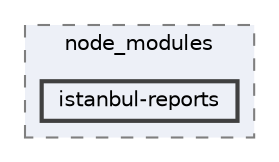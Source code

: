 digraph "pkiclassroomrescheduler/src/main/frontend/node_modules/istanbul-reports"
{
 // LATEX_PDF_SIZE
  bgcolor="transparent";
  edge [fontname=Helvetica,fontsize=10,labelfontname=Helvetica,labelfontsize=10];
  node [fontname=Helvetica,fontsize=10,shape=box,height=0.2,width=0.4];
  compound=true
  subgraph clusterdir_72953eda66ccb3a2722c28e1c3e6c23b {
    graph [ bgcolor="#edf0f7", pencolor="grey50", label="node_modules", fontname=Helvetica,fontsize=10 style="filled,dashed", URL="dir_72953eda66ccb3a2722c28e1c3e6c23b.html",tooltip=""]
  dir_5695f5f4544fe55fa6c2b1af77844b9f [label="istanbul-reports", fillcolor="#edf0f7", color="grey25", style="filled,bold", URL="dir_5695f5f4544fe55fa6c2b1af77844b9f.html",tooltip=""];
  }
}
